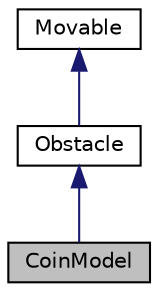 digraph "CoinModel"
{
  edge [fontname="Helvetica",fontsize="10",labelfontname="Helvetica",labelfontsize="10"];
  node [fontname="Helvetica",fontsize="10",shape=record];
  Node1 [label="CoinModel",height=0.2,width=0.4,color="black", fillcolor="grey75", style="filled", fontcolor="black"];
  Node2 -> Node1 [dir="back",color="midnightblue",fontsize="10",style="solid",fontname="Helvetica"];
  Node2 [label="Obstacle",height=0.2,width=0.4,color="black", fillcolor="white", style="filled",URL="$class_obstacle.html"];
  Node3 -> Node2 [dir="back",color="midnightblue",fontsize="10",style="solid",fontname="Helvetica"];
  Node3 [label="Movable",height=0.2,width=0.4,color="black", fillcolor="white", style="filled",URL="$class_movable.html",tooltip="classe modèle \"primaire\" "];
}
